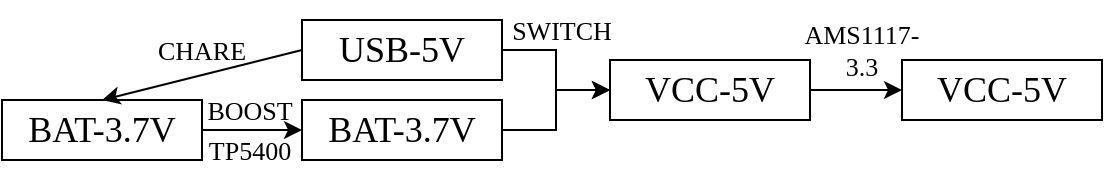<mxfile version="24.0.4" type="device">
  <diagram name="第 1 页" id="reXgSz46xPnwz0Xs0T2_">
    <mxGraphModel dx="797" dy="501" grid="1" gridSize="10" guides="1" tooltips="1" connect="1" arrows="1" fold="1" page="1" pageScale="1" pageWidth="827" pageHeight="1169" math="0" shadow="0">
      <root>
        <mxCell id="0" />
        <mxCell id="1" parent="0" />
        <mxCell id="npgNBgknMMWez0_4UvPX-8" style="edgeStyle=orthogonalEdgeStyle;rounded=0;orthogonalLoop=1;jettySize=auto;html=1;" edge="1" parent="1" source="npgNBgknMMWez0_4UvPX-1" target="npgNBgknMMWez0_4UvPX-7">
          <mxGeometry relative="1" as="geometry" />
        </mxCell>
        <mxCell id="npgNBgknMMWez0_4UvPX-1" value="&lt;font face=&quot;Garamond&quot; style=&quot;font-size: 18px;&quot;&gt;USB-5V&lt;/font&gt;" style="rounded=0;whiteSpace=wrap;html=1;" vertex="1" parent="1">
          <mxGeometry x="260" y="200" width="100" height="30" as="geometry" />
        </mxCell>
        <mxCell id="npgNBgknMMWez0_4UvPX-4" style="edgeStyle=orthogonalEdgeStyle;rounded=0;orthogonalLoop=1;jettySize=auto;html=1;entryX=0;entryY=0.5;entryDx=0;entryDy=0;" edge="1" parent="1" source="npgNBgknMMWez0_4UvPX-2" target="npgNBgknMMWez0_4UvPX-3">
          <mxGeometry relative="1" as="geometry" />
        </mxCell>
        <mxCell id="npgNBgknMMWez0_4UvPX-2" value="&lt;font face=&quot;Garamond&quot; style=&quot;font-size: 18px;&quot;&gt;BAT-3.7V&lt;/font&gt;" style="rounded=0;whiteSpace=wrap;html=1;" vertex="1" parent="1">
          <mxGeometry x="110" y="240" width="100" height="30" as="geometry" />
        </mxCell>
        <mxCell id="npgNBgknMMWez0_4UvPX-9" style="edgeStyle=orthogonalEdgeStyle;rounded=0;orthogonalLoop=1;jettySize=auto;html=1;entryX=0;entryY=0.5;entryDx=0;entryDy=0;" edge="1" parent="1" source="npgNBgknMMWez0_4UvPX-3" target="npgNBgknMMWez0_4UvPX-7">
          <mxGeometry relative="1" as="geometry" />
        </mxCell>
        <mxCell id="npgNBgknMMWez0_4UvPX-3" value="&lt;font face=&quot;Garamond&quot; style=&quot;font-size: 18px;&quot;&gt;BAT-3.7V&lt;/font&gt;" style="rounded=0;whiteSpace=wrap;html=1;" vertex="1" parent="1">
          <mxGeometry x="260" y="240" width="100" height="30" as="geometry" />
        </mxCell>
        <mxCell id="npgNBgknMMWez0_4UvPX-6" value="&lt;font style=&quot;font-size: 13px;&quot; face=&quot;Garamond&quot;&gt;BOOST&lt;/font&gt;" style="text;html=1;align=center;verticalAlign=middle;whiteSpace=wrap;rounded=0;" vertex="1" parent="1">
          <mxGeometry x="204" y="230" width="60" height="30" as="geometry" />
        </mxCell>
        <mxCell id="npgNBgknMMWez0_4UvPX-12" style="edgeStyle=orthogonalEdgeStyle;rounded=0;orthogonalLoop=1;jettySize=auto;html=1;" edge="1" parent="1" source="npgNBgknMMWez0_4UvPX-7" target="npgNBgknMMWez0_4UvPX-11">
          <mxGeometry relative="1" as="geometry" />
        </mxCell>
        <mxCell id="npgNBgknMMWez0_4UvPX-7" value="&lt;font face=&quot;Garamond&quot; style=&quot;font-size: 18px;&quot;&gt;VCC-5V&lt;/font&gt;" style="rounded=0;whiteSpace=wrap;html=1;" vertex="1" parent="1">
          <mxGeometry x="414" y="220" width="100" height="30" as="geometry" />
        </mxCell>
        <mxCell id="npgNBgknMMWez0_4UvPX-10" value="&lt;font style=&quot;font-size: 13px;&quot; face=&quot;Garamond&quot;&gt;SWITCH&lt;/font&gt;" style="text;html=1;align=center;verticalAlign=middle;whiteSpace=wrap;rounded=0;" vertex="1" parent="1">
          <mxGeometry x="360" y="190" width="60" height="30" as="geometry" />
        </mxCell>
        <mxCell id="npgNBgknMMWez0_4UvPX-11" value="&lt;font face=&quot;Garamond&quot; style=&quot;font-size: 18px;&quot;&gt;VCC-5V&lt;/font&gt;" style="rounded=0;whiteSpace=wrap;html=1;" vertex="1" parent="1">
          <mxGeometry x="560" y="220" width="100" height="30" as="geometry" />
        </mxCell>
        <mxCell id="npgNBgknMMWez0_4UvPX-13" value="&lt;font style=&quot;font-size: 13px;&quot; face=&quot;Garamond&quot;&gt;AMS1117-3.3&lt;/font&gt;" style="text;html=1;align=center;verticalAlign=middle;whiteSpace=wrap;rounded=0;" vertex="1" parent="1">
          <mxGeometry x="510" y="200" width="60" height="30" as="geometry" />
        </mxCell>
        <mxCell id="npgNBgknMMWez0_4UvPX-14" value="&lt;font style=&quot;font-size: 13px;&quot; face=&quot;Garamond&quot;&gt;TP5400&lt;/font&gt;" style="text;html=1;align=center;verticalAlign=middle;whiteSpace=wrap;rounded=0;" vertex="1" parent="1">
          <mxGeometry x="204" y="250" width="60" height="30" as="geometry" />
        </mxCell>
        <mxCell id="npgNBgknMMWez0_4UvPX-15" value="" style="endArrow=classic;html=1;rounded=0;exitX=0;exitY=0.5;exitDx=0;exitDy=0;entryX=0.5;entryY=0;entryDx=0;entryDy=0;" edge="1" parent="1" source="npgNBgknMMWez0_4UvPX-1" target="npgNBgknMMWez0_4UvPX-2">
          <mxGeometry width="50" height="50" relative="1" as="geometry">
            <mxPoint x="170" y="200" as="sourcePoint" />
            <mxPoint x="220" y="150" as="targetPoint" />
          </mxGeometry>
        </mxCell>
        <mxCell id="npgNBgknMMWez0_4UvPX-16" value="&lt;font style=&quot;font-size: 13px;&quot; face=&quot;Garamond&quot;&gt;CHARE&lt;/font&gt;" style="text;html=1;align=center;verticalAlign=middle;whiteSpace=wrap;rounded=0;" vertex="1" parent="1">
          <mxGeometry x="180" y="200" width="60" height="30" as="geometry" />
        </mxCell>
      </root>
    </mxGraphModel>
  </diagram>
</mxfile>
